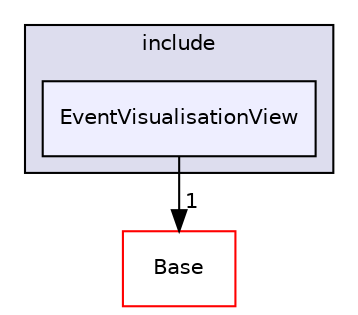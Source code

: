 digraph "/home/travis/build/AliceO2Group/AliceO2/EventVisualisation/View/include/EventVisualisationView" {
  bgcolor=transparent;
  compound=true
  node [ fontsize="10", fontname="Helvetica"];
  edge [ labelfontsize="10", labelfontname="Helvetica"];
  subgraph clusterdir_ecb4103f915c7a04dd46c195301b3d6c {
    graph [ bgcolor="#ddddee", pencolor="black", label="include" fontname="Helvetica", fontsize="10", URL="dir_ecb4103f915c7a04dd46c195301b3d6c.html"]
  dir_e0a86475cba7f4f07906814686268e8a [shape=box, label="EventVisualisationView", style="filled", fillcolor="#eeeeff", pencolor="black", URL="dir_e0a86475cba7f4f07906814686268e8a.html"];
  }
  dir_aefce7a2bfca35990ebbcc105bbcfa2a [shape=box label="Base" color="red" URL="dir_aefce7a2bfca35990ebbcc105bbcfa2a.html"];
  dir_e0a86475cba7f4f07906814686268e8a->dir_aefce7a2bfca35990ebbcc105bbcfa2a [headlabel="1", labeldistance=1.5 headhref="dir_000242_000083.html"];
}
